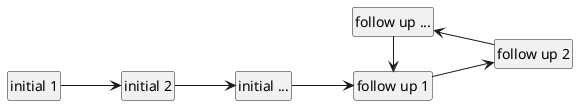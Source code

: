 @startuml page set sequence
class I1 as "initial 1" {}
class I2 as "initial 2" {}
class In as "initial ..." {}

class F1 as "follow up 1" {}
class F2 as "follow up 2" {}
class Fn as "follow up ..." {}

left to right direction
I1 --> I2
I2 --> In
In --> F1
F1 --> F2
F2 --> Fn
Fn ->  F1

hide circle
hide members
@enduml